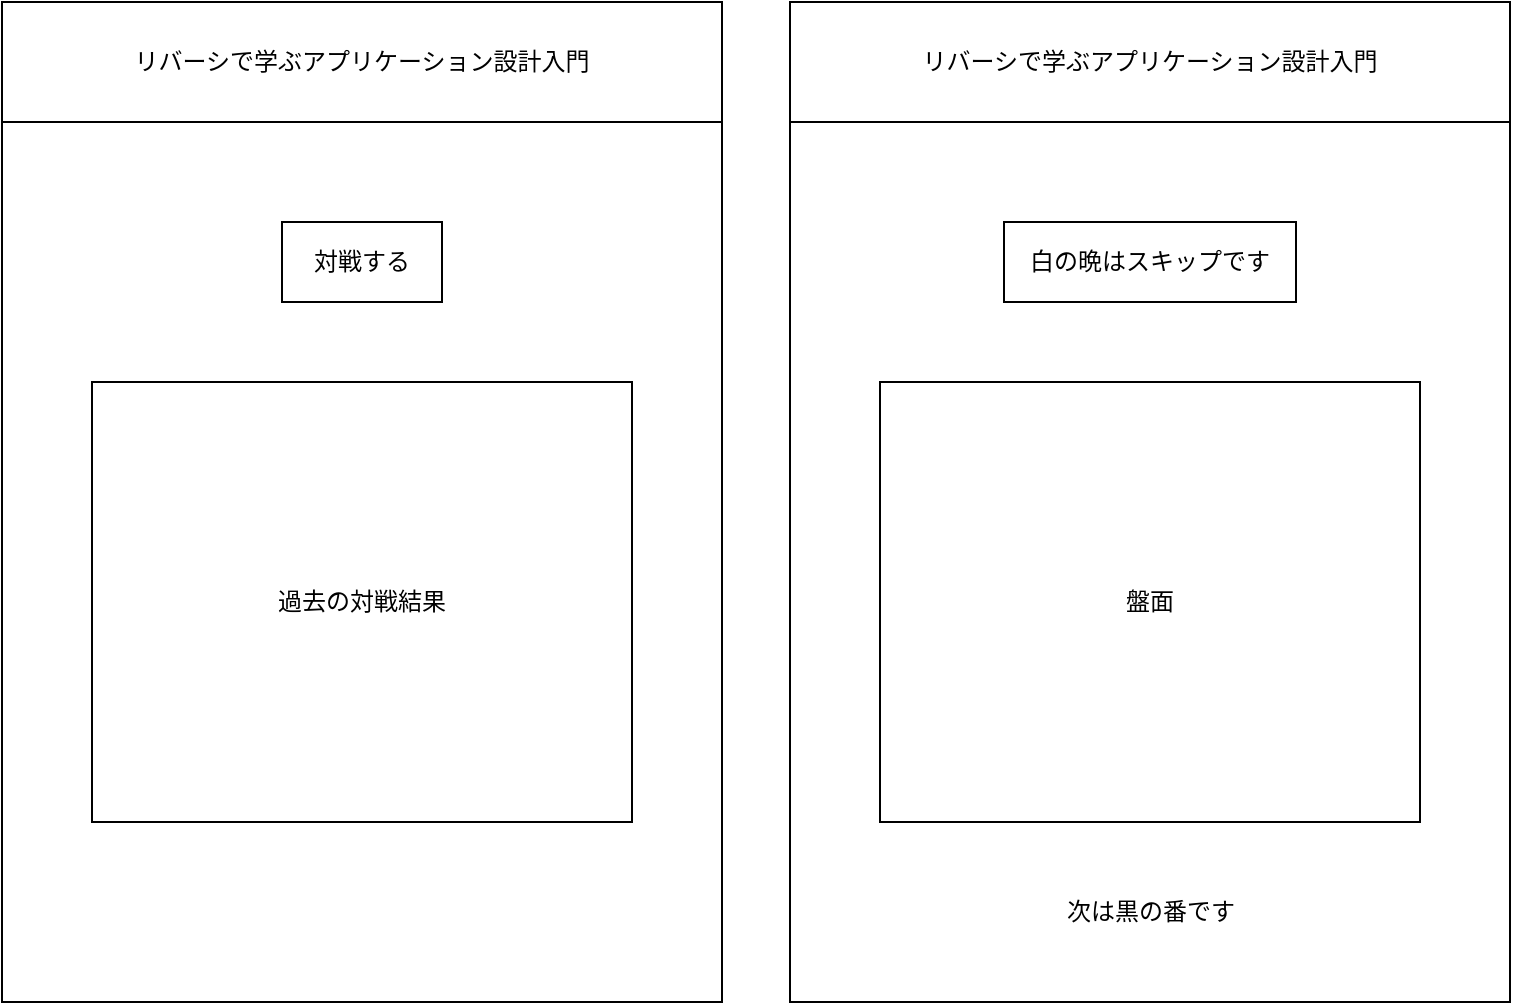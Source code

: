 <mxfile>
    <diagram id="xfHrWeaXopAebRh2MSFX" name="ページ1">
        <mxGraphModel dx="576" dy="624" grid="1" gridSize="10" guides="1" tooltips="1" connect="1" arrows="1" fold="1" page="1" pageScale="1" pageWidth="827" pageHeight="1169" math="0" shadow="0">
            <root>
                <mxCell id="0"/>
                <mxCell id="1" parent="0"/>
                <mxCell id="2" value="" style="rounded=0;whiteSpace=wrap;html=1;fillColor=none;" vertex="1" parent="1">
                    <mxGeometry x="20" y="20" width="360" height="500" as="geometry"/>
                </mxCell>
                <mxCell id="3" value="リバーシで学ぶアプリケーション設計入門" style="rounded=0;whiteSpace=wrap;html=1;fillColor=none;" vertex="1" parent="1">
                    <mxGeometry x="20" y="20" width="360" height="60" as="geometry"/>
                </mxCell>
                <mxCell id="5" value="対戦する" style="rounded=0;whiteSpace=wrap;html=1;fillColor=none;" vertex="1" parent="1">
                    <mxGeometry x="160" y="130" width="80" height="40" as="geometry"/>
                </mxCell>
                <mxCell id="6" value="過去の対戦結果" style="rounded=0;whiteSpace=wrap;html=1;fillColor=none;" vertex="1" parent="1">
                    <mxGeometry x="65" y="210" width="270" height="220" as="geometry"/>
                </mxCell>
                <mxCell id="7" value="" style="rounded=0;whiteSpace=wrap;html=1;fillColor=none;" vertex="1" parent="1">
                    <mxGeometry x="414" y="20" width="360" height="500" as="geometry"/>
                </mxCell>
                <mxCell id="8" value="リバーシで学ぶアプリケーション設計入門" style="rounded=0;whiteSpace=wrap;html=1;fillColor=none;" vertex="1" parent="1">
                    <mxGeometry x="414" y="20" width="360" height="60" as="geometry"/>
                </mxCell>
                <mxCell id="9" value="白の晩はスキップです" style="rounded=0;whiteSpace=wrap;html=1;fillColor=none;" vertex="1" parent="1">
                    <mxGeometry x="521" y="130" width="146" height="40" as="geometry"/>
                </mxCell>
                <mxCell id="10" value="盤面" style="rounded=0;whiteSpace=wrap;html=1;fillColor=none;" vertex="1" parent="1">
                    <mxGeometry x="459" y="210" width="270" height="220" as="geometry"/>
                </mxCell>
                <mxCell id="11" value="次は黒の番です" style="text;html=1;align=center;verticalAlign=middle;resizable=0;points=[];autosize=1;strokeColor=none;fillColor=none;" vertex="1" parent="1">
                    <mxGeometry x="539" y="460" width="110" height="30" as="geometry"/>
                </mxCell>
            </root>
        </mxGraphModel>
    </diagram>
</mxfile>